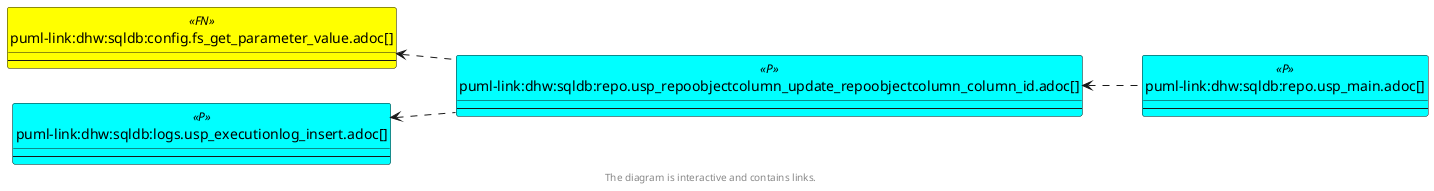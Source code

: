 @startuml
left to right direction
'top to bottom direction
hide circle
'avoide "." issues:
set namespaceSeparator none


skinparam class {
  BackgroundColor White
  BackgroundColor<<FN>> Yellow
  BackgroundColor<<FS>> Yellow
  BackgroundColor<<FT>> LightGray
  BackgroundColor<<IF>> Yellow
  BackgroundColor<<IS>> Yellow
  BackgroundColor<<P>> Aqua
  BackgroundColor<<PC>> Aqua
  BackgroundColor<<SN>> Yellow
  BackgroundColor<<SO>> SlateBlue
  BackgroundColor<<TF>> LightGray
  BackgroundColor<<TR>> Tomato
  BackgroundColor<<U>> White
  BackgroundColor<<V>> WhiteSmoke
  BackgroundColor<<X>> Aqua
  BackgroundColor<<external>> AliceBlue
}


entity "puml-link:dhw:sqldb:config.fs_get_parameter_value.adoc[]" as config.fs_get_parameter_value << FN >> {
  --
}

entity "puml-link:dhw:sqldb:logs.usp_executionlog_insert.adoc[]" as logs.usp_ExecutionLog_insert << P >> {
  --
}

entity "puml-link:dhw:sqldb:repo.usp_main.adoc[]" as repo.usp_main << P >> {
  --
}

entity "puml-link:dhw:sqldb:repo.usp_repoobjectcolumn_update_repoobjectcolumn_column_id.adoc[]" as repo.usp_RepoObjectColumn_update_RepoObjectColumn_column_id << P >> {
  --
}

config.fs_get_parameter_value <.. repo.usp_RepoObjectColumn_update_RepoObjectColumn_column_id
logs.usp_ExecutionLog_insert <.. repo.usp_RepoObjectColumn_update_RepoObjectColumn_column_id
repo.usp_RepoObjectColumn_update_RepoObjectColumn_column_id <.. repo.usp_main
footer The diagram is interactive and contains links.
@enduml

